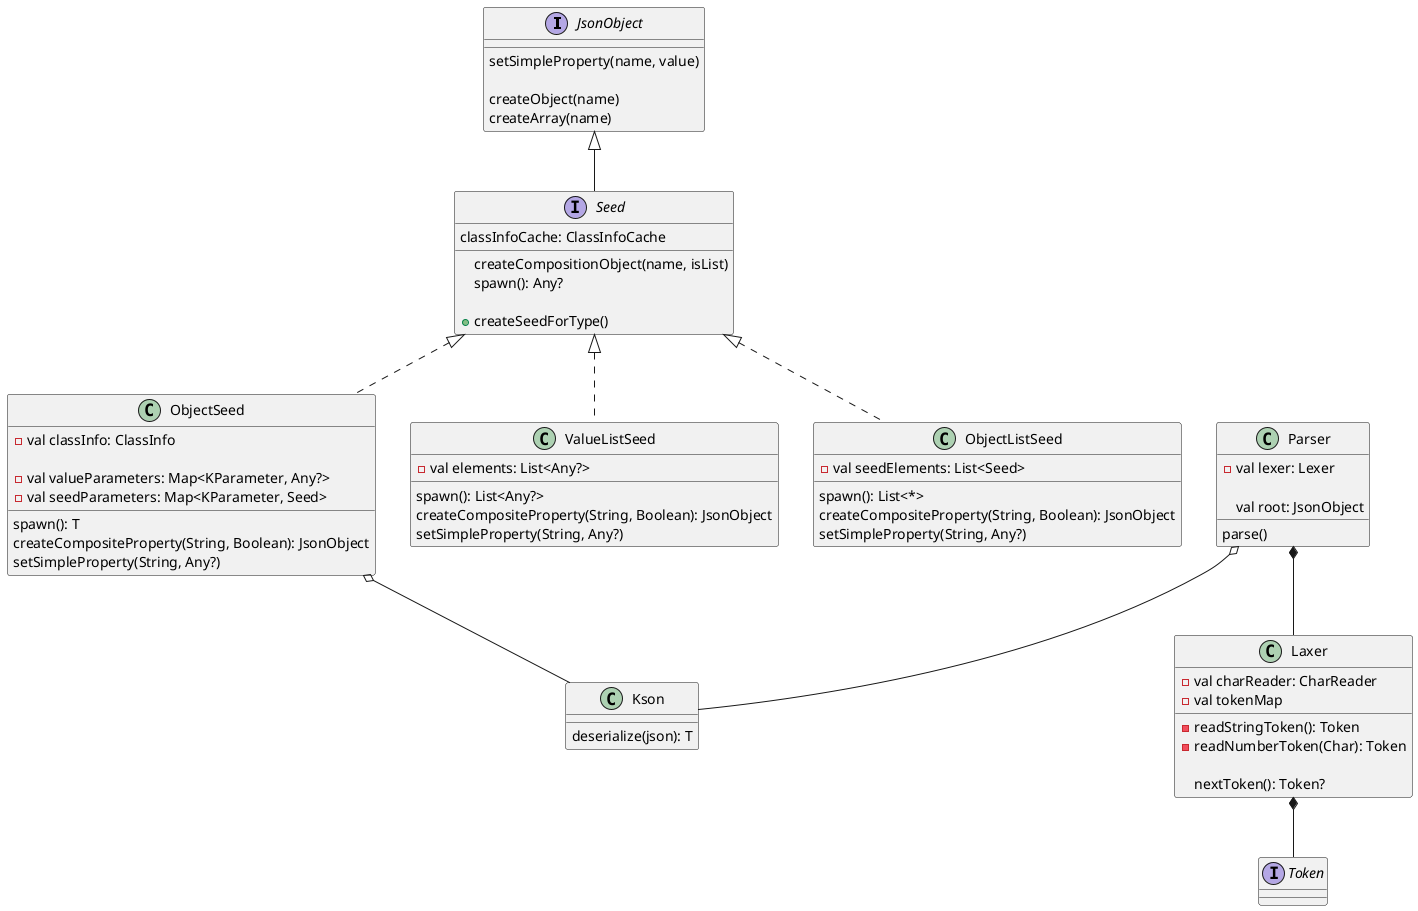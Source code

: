@startuml
'https://plantuml.com/class-diagram

interface JsonObject{
  setSimpleProperty(name, value)

  createObject(name)
  createArray(name)
}

interface Seed {
  classInfoCache: ClassInfoCache

  createCompositionObject(name, isList)
  spawn(): Any?

  +createSeedForType()
}
Seed -u-|> JsonObject

class ObjectSeed implements Seed {
  -val classInfo: ClassInfo

  -val valueParameters: Map<KParameter, Any?>
  -val seedParameters: Map<KParameter, Seed>

  spawn(): T
  createCompositeProperty(String, Boolean): JsonObject
  setSimpleProperty(String, Any?)
}

class ValueListSeed implements Seed {

  -val elements: List<Any?>

  spawn(): List<Any?>
  createCompositeProperty(String, Boolean): JsonObject
  setSimpleProperty(String, Any?)
}

class ObjectListSeed implements Seed {
  -val seedElements: List<Seed>

  spawn(): List<*>
  createCompositeProperty(String, Boolean): JsonObject
  setSimpleProperty(String, Any?)
}

interface Token {
}

class Laxer {
  -val charReader: CharReader
  -val tokenMap

  -readStringToken(): Token
  -readNumberToken(Char): Token

  nextToken(): Token?
}

class Parser {
  -val lexer: Lexer

  val root: JsonObject

  parse()
}

Parser *-- Laxer
Laxer *-- Token

class Kson {
  deserialize(json): T
}
Parser o-- Kson
ObjectSeed o-- Kson

@enduml